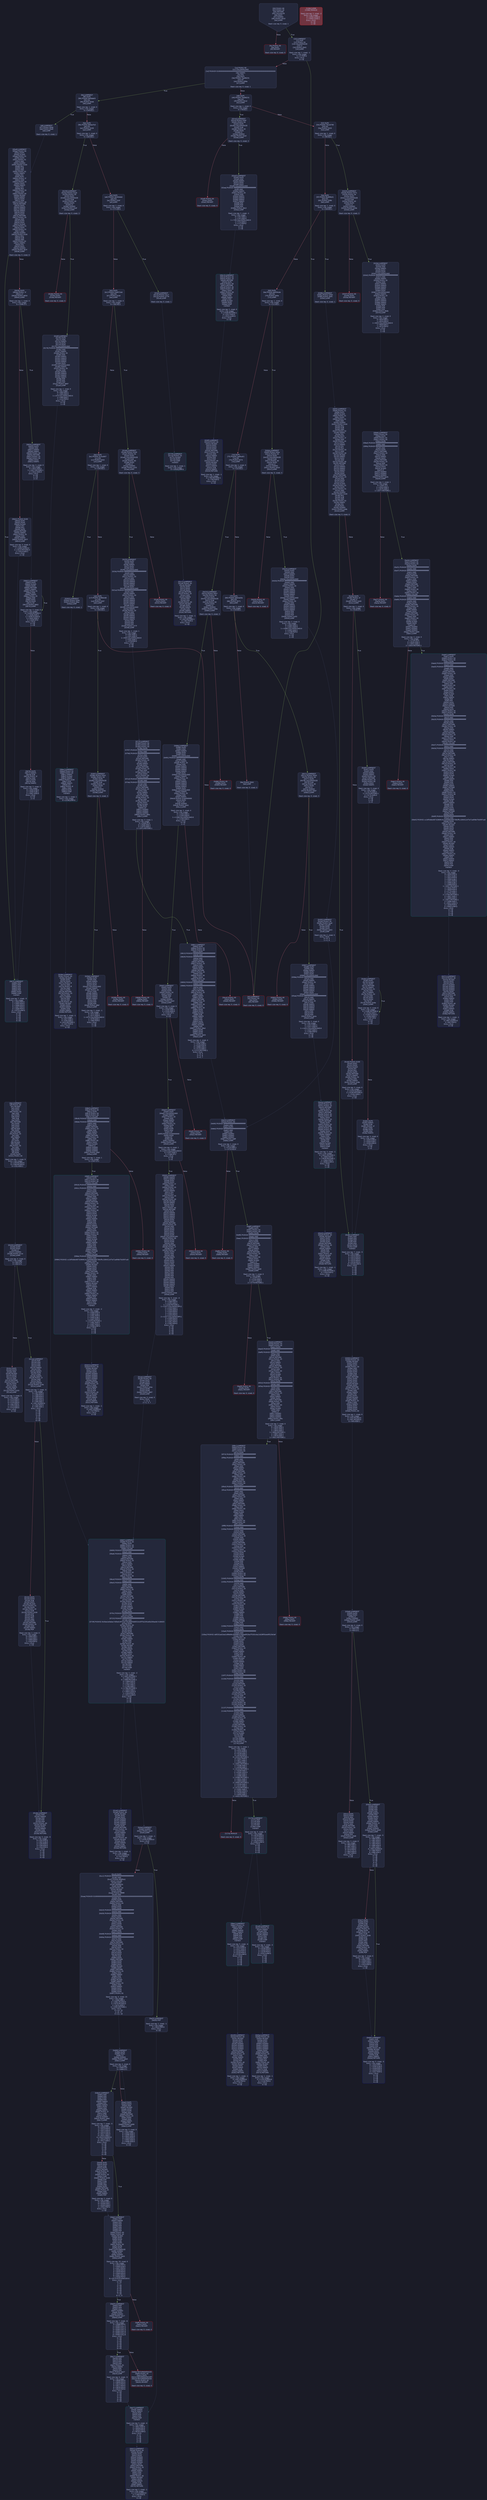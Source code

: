 digraph G {
    node [shape=box, style="filled, rounded", color="#565f89", fontcolor="#c0caf5", fontname="Helvetica", fillcolor="#24283b"];
    edge [color="#414868", fontcolor="#c0caf5", fontname="Helvetica"];
    bgcolor="#1a1b26";
    0 [ label = "[00] PUSH1 80
[02] PUSH1 40
[04] MSTORE
[05] CALLVALUE
[06] DUP1
[07] ISZERO
[08] PUSH2 0010
[0b] JUMPI

Stack size req: 0, sizeΔ: 1
" shape = invhouse]
    1 [ label = "[0c] PUSH1 00
[0e] DUP1
[0f] REVERT

Stack size req: 0, sizeΔ: 0
" color = "red"]
    2 [ label = "[10] JUMPDEST
[11] POP
[12] PUSH1 04
[14] CALLDATASIZE
[15] LT
[16] PUSH2 00d1
[19] JUMPI

Stack size req: 1, sizeΔ: -1
Entry->Op usage:
	0->17:POP:0
Entry->Exit:
	0->😵
"]
    3 [ label = "[1a] PUSH1 00
[1c] CALLDATALOAD
[1d] PUSH29 0100000000000000000000000000000000000000000000000000000000
[3b] SWAP1
[3c] DIV
[3d] DUP1
[3e] PUSH4 70a08231
[43] GT
[44] PUSH2 008e
[47] JUMPI

Stack size req: 0, sizeΔ: 1
"]
    4 [ label = "[48] DUP1
[49] PUSH4 70a08231
[4e] EQ
[4f] PUSH2 02cd
[52] JUMPI

Stack size req: 1, sizeΔ: 0
Entry->Op usage:
	0->78:EQ:1
"]
    5 [ label = "[53] DUP1
[54] PUSH4 79cc6790
[59] EQ
[5a] PUSH2 0325
[5d] JUMPI

Stack size req: 1, sizeΔ: 0
Entry->Op usage:
	0->89:EQ:1
"]
    6 [ label = "[5e] DUP1
[5f] PUSH4 95d89b41
[64] EQ
[65] PUSH2 038b
[68] JUMPI

Stack size req: 1, sizeΔ: 0
Entry->Op usage:
	0->100:EQ:1
"]
    7 [ label = "[69] DUP1
[6a] PUSH4 a9059cbb
[6f] EQ
[70] PUSH2 040e
[73] JUMPI

Stack size req: 1, sizeΔ: 0
Entry->Op usage:
	0->111:EQ:1
"]
    8 [ label = "[74] DUP1
[75] PUSH4 cae9ca51
[7a] EQ
[7b] PUSH2 0474
[7e] JUMPI

Stack size req: 1, sizeΔ: 0
Entry->Op usage:
	0->122:EQ:1
"]
    9 [ label = "[7f] DUP1
[80] PUSH4 dd62ed3e
[85] EQ
[86] PUSH2 0571
[89] JUMPI

Stack size req: 1, sizeΔ: 0
Entry->Op usage:
	0->133:EQ:1
"]
    10 [ label = "[8a] PUSH2 00d1
[8d] JUMP

Stack size req: 0, sizeΔ: 0
"]
    11 [ label = "[8e] JUMPDEST
[8f] DUP1
[90] PUSH4 06fdde03
[95] EQ
[96] PUSH2 00d6
[99] JUMPI

Stack size req: 1, sizeΔ: 0
Entry->Op usage:
	0->149:EQ:1
"]
    12 [ label = "[9a] DUP1
[9b] PUSH4 095ea7b3
[a0] EQ
[a1] PUSH2 0159
[a4] JUMPI

Stack size req: 1, sizeΔ: 0
Entry->Op usage:
	0->160:EQ:1
"]
    13 [ label = "[a5] DUP1
[a6] PUSH4 18160ddd
[ab] EQ
[ac] PUSH2 01bf
[af] JUMPI

Stack size req: 1, sizeΔ: 0
Entry->Op usage:
	0->171:EQ:1
"]
    14 [ label = "[b0] DUP1
[b1] PUSH4 23b872dd
[b6] EQ
[b7] PUSH2 01dd
[ba] JUMPI

Stack size req: 1, sizeΔ: 0
Entry->Op usage:
	0->182:EQ:1
"]
    15 [ label = "[bb] DUP1
[bc] PUSH4 313ce567
[c1] EQ
[c2] PUSH2 0263
[c5] JUMPI

Stack size req: 1, sizeΔ: 0
Entry->Op usage:
	0->193:EQ:1
"]
    16 [ label = "[c6] DUP1
[c7] PUSH4 42966c68
[cc] EQ
[cd] PUSH2 0287
[d0] JUMPI

Stack size req: 1, sizeΔ: 0
Entry->Op usage:
	0->204:EQ:1
"]
    17 [ label = "[d1] JUMPDEST
[d2] PUSH1 00
[d4] DUP1
[d5] REVERT

Stack size req: 0, sizeΔ: 0
" color = "red"]
    18 [ label = "[d6] JUMPDEST
[d7] PUSH2 00de
[da] PUSH2 05e9
[dd] JUMP

Stack size req: 0, sizeΔ: 1
"]
    19 [ label = "[de] JUMPDEST
[df] PUSH1 40
[e1] MLOAD
[e2] DUP1
[e3] DUP1
[e4] PUSH1 20
[e6] ADD
[e7] DUP3
[e8] DUP2
[e9] SUB
[ea] DUP3
[eb] MSTORE
[ec] DUP4
[ed] DUP2
[ee] DUP2
[ef] MLOAD
[f0] DUP2
[f1] MSTORE
[f2] PUSH1 20
[f4] ADD
[f5] SWAP2
[f6] POP
[f7] DUP1
[f8] MLOAD
[f9] SWAP1
[fa] PUSH1 20
[fc] ADD
[fd] SWAP1
[fe] DUP1
[ff] DUP4
[0100] DUP4
[0101] PUSH1 00

Stack size req: 1, sizeΔ: 9
Entry->Op usage:
	0->239:MLOAD:0
	0->248:MLOAD:0
	0->252:ADD:1
"]
    20 [ label = "[0103] JUMPDEST
[0104] DUP4
[0105] DUP2
[0106] LT
[0107] ISZERO
[0108] PUSH2 011e
[010b] JUMPI

Stack size req: 4, sizeΔ: 0
Entry->Op usage:
	0->262:LT:0
	3->262:LT:1
"]
    21 [ label = "[010c] DUP1
[010d] DUP3
[010e] ADD
[010f] MLOAD
[0110] DUP2
[0111] DUP5
[0112] ADD
[0113] MSTORE
[0114] PUSH1 20
[0116] DUP2
[0117] ADD
[0118] SWAP1
[0119] POP
[011a] PUSH2 0103
[011d] JUMP

Stack size req: 3, sizeΔ: 0
Entry->Op usage:
	0->270:ADD:1
	0->274:ADD:1
	0->279:ADD:0
	0->281:POP:0
	1->270:ADD:0
	2->274:ADD:0
Entry->Exit:
	0->😵
"]
    22 [ label = "[011e] JUMPDEST
[011f] POP
[0120] POP
[0121] POP
[0122] POP
[0123] SWAP1
[0124] POP
[0125] SWAP1
[0126] DUP2
[0127] ADD
[0128] SWAP1
[0129] PUSH1 1f
[012b] AND
[012c] DUP1
[012d] ISZERO
[012e] PUSH2 014b
[0131] JUMPI

Stack size req: 7, sizeΔ: -5
Entry->Op usage:
	0->287:POP:0
	1->288:POP:0
	2->289:POP:0
	3->290:POP:0
	4->295:ADD:0
	4->299:AND:1
	4->301:ISZERO:0
	5->292:POP:0
	6->295:ADD:1
Entry->Exit:
	0->😵
	1->😵
	2->😵
	3->😵
	4->0
	5->😵
	6->😵
"]
    23 [ label = "[0132] DUP1
[0133] DUP3
[0134] SUB
[0135] DUP1
[0136] MLOAD
[0137] PUSH1 01
[0139] DUP4
[013a] PUSH1 20
[013c] SUB
[013d] PUSH2 0100
[0140] EXP
[0141] SUB
[0142] NOT
[0143] AND
[0144] DUP2
[0145] MSTORE
[0146] PUSH1 20
[0148] ADD
[0149] SWAP2
[014a] POP

Stack size req: 2, sizeΔ: 0
Entry->Op usage:
	0->308:SUB:1
	0->316:SUB:1
	1->308:SUB:0
	1->330:POP:0
Entry->Exit:
	1->😵
"]
    24 [ label = "[014b] JUMPDEST
[014c] POP
[014d] SWAP3
[014e] POP
[014f] POP
[0150] POP
[0151] PUSH1 40
[0153] MLOAD
[0154] DUP1
[0155] SWAP2
[0156] SUB
[0157] SWAP1
[0158] RETURN

Stack size req: 5, sizeΔ: -5
Entry->Op usage:
	0->332:POP:0
	1->342:SUB:0
	2->335:POP:0
	3->336:POP:0
	4->334:POP:0
Entry->Exit:
	0->😵
	1->😵
	2->😵
	3->😵
	4->😵
" color = "darkblue"]
    25 [ label = "[0159] JUMPDEST
[015a] PUSH2 01a5
[015d] PUSH1 04
[015f] DUP1
[0160] CALLDATASIZE
[0161] SUB
[0162] PUSH1 40
[0164] DUP2
[0165] LT
[0166] ISZERO
[0167] PUSH2 016f
[016a] JUMPI

Stack size req: 0, sizeΔ: 3
"]
    26 [ label = "[016b] PUSH1 00
[016d] DUP1
[016e] REVERT

Stack size req: 0, sizeΔ: 0
" color = "red"]
    27 [ label = "[016f] JUMPDEST
[0170] DUP2
[0171] ADD
[0172] SWAP1
[0173] DUP1
[0174] DUP1
[0175] CALLDATALOAD
[0176] PUSH20 ffffffffffffffffffffffffffffffffffffffff
[018b] AND
[018c] SWAP1
[018d] PUSH1 20
[018f] ADD
[0190] SWAP1
[0191] SWAP3
[0192] SWAP2
[0193] SWAP1
[0194] DUP1
[0195] CALLDATALOAD
[0196] SWAP1
[0197] PUSH1 20
[0199] ADD
[019a] SWAP1
[019b] SWAP3
[019c] SWAP2
[019d] SWAP1
[019e] POP
[019f] POP
[01a0] POP
[01a1] PUSH2 0687
[01a4] JUMP

Stack size req: 2, sizeΔ: 0
Entry->Op usage:
	0->369:ADD:1
	1->369:ADD:0
	1->373:CALLDATALOAD:0
	1->399:ADD:1
	1->415:POP:0
Entry->Exit:
	0->😵
	1->😵
"]
    28 [ label = "[01a5] JUMPDEST
[01a6] PUSH1 40
[01a8] MLOAD
[01a9] DUP1
[01aa] DUP3
[01ab] ISZERO
[01ac] ISZERO
[01ad] ISZERO
[01ae] ISZERO
[01af] DUP2
[01b0] MSTORE
[01b1] PUSH1 20
[01b3] ADD
[01b4] SWAP2
[01b5] POP
[01b6] POP
[01b7] PUSH1 40
[01b9] MLOAD
[01ba] DUP1
[01bb] SWAP2
[01bc] SUB
[01bd] SWAP1
[01be] RETURN

Stack size req: 1, sizeΔ: -1
Entry->Op usage:
	0->427:ISZERO:0
	0->437:POP:0
Entry->Exit:
	0->😵
" color = "darkblue"]
    29 [ label = "[01bf] JUMPDEST
[01c0] PUSH2 01c7
[01c3] PUSH2 0779
[01c6] JUMP

Stack size req: 0, sizeΔ: 1
"]
    30 [ label = "[01c7] JUMPDEST
[01c8] PUSH1 40
[01ca] MLOAD
[01cb] DUP1
[01cc] DUP3
[01cd] DUP2
[01ce] MSTORE
[01cf] PUSH1 20
[01d1] ADD
[01d2] SWAP2
[01d3] POP
[01d4] POP
[01d5] PUSH1 40
[01d7] MLOAD
[01d8] DUP1
[01d9] SWAP2
[01da] SUB
[01db] SWAP1
[01dc] RETURN

Stack size req: 1, sizeΔ: -1
Entry->Op usage:
	0->462:MSTORE:1
	0->467:POP:0
Entry->Exit:
	0->😵
" color = "darkblue"]
    31 [ label = "[01dd] JUMPDEST
[01de] PUSH2 0249
[01e1] PUSH1 04
[01e3] DUP1
[01e4] CALLDATASIZE
[01e5] SUB
[01e6] PUSH1 60
[01e8] DUP2
[01e9] LT
[01ea] ISZERO
[01eb] PUSH2 01f3
[01ee] JUMPI

Stack size req: 0, sizeΔ: 3
"]
    32 [ label = "[01ef] PUSH1 00
[01f1] DUP1
[01f2] REVERT

Stack size req: 0, sizeΔ: 0
" color = "red"]
    33 [ label = "[01f3] JUMPDEST
[01f4] DUP2
[01f5] ADD
[01f6] SWAP1
[01f7] DUP1
[01f8] DUP1
[01f9] CALLDATALOAD
[01fa] PUSH20 ffffffffffffffffffffffffffffffffffffffff
[020f] AND
[0210] SWAP1
[0211] PUSH1 20
[0213] ADD
[0214] SWAP1
[0215] SWAP3
[0216] SWAP2
[0217] SWAP1
[0218] DUP1
[0219] CALLDATALOAD
[021a] PUSH20 ffffffffffffffffffffffffffffffffffffffff
[022f] AND
[0230] SWAP1
[0231] PUSH1 20
[0233] ADD
[0234] SWAP1
[0235] SWAP3
[0236] SWAP2
[0237] SWAP1
[0238] DUP1
[0239] CALLDATALOAD
[023a] SWAP1
[023b] PUSH1 20
[023d] ADD
[023e] SWAP1
[023f] SWAP3
[0240] SWAP2
[0241] SWAP1
[0242] POP
[0243] POP
[0244] POP
[0245] PUSH2 077f
[0248] JUMP

Stack size req: 2, sizeΔ: 1
Entry->Op usage:
	0->501:ADD:1
	1->501:ADD:0
	1->505:CALLDATALOAD:0
	1->531:ADD:1
	1->579:POP:0
Entry->Exit:
	0->😵
	1->😵
"]
    34 [ label = "[0249] JUMPDEST
[024a] PUSH1 40
[024c] MLOAD
[024d] DUP1
[024e] DUP3
[024f] ISZERO
[0250] ISZERO
[0251] ISZERO
[0252] ISZERO
[0253] DUP2
[0254] MSTORE
[0255] PUSH1 20
[0257] ADD
[0258] SWAP2
[0259] POP
[025a] POP
[025b] PUSH1 40
[025d] MLOAD
[025e] DUP1
[025f] SWAP2
[0260] SUB
[0261] SWAP1
[0262] RETURN

Stack size req: 1, sizeΔ: -1
Entry->Op usage:
	0->591:ISZERO:0
	0->601:POP:0
Entry->Exit:
	0->😵
" color = "darkblue"]
    35 [ label = "[0263] JUMPDEST
[0264] PUSH2 026b
[0267] PUSH2 08ac
[026a] JUMP

Stack size req: 0, sizeΔ: 1
"]
    36 [ label = "[026b] JUMPDEST
[026c] PUSH1 40
[026e] MLOAD
[026f] DUP1
[0270] DUP3
[0271] PUSH1 ff
[0273] AND
[0274] PUSH1 ff
[0276] AND
[0277] DUP2
[0278] MSTORE
[0279] PUSH1 20
[027b] ADD
[027c] SWAP2
[027d] POP
[027e] POP
[027f] PUSH1 40
[0281] MLOAD
[0282] DUP1
[0283] SWAP2
[0284] SUB
[0285] SWAP1
[0286] RETURN

Stack size req: 1, sizeΔ: -1
Entry->Op usage:
	0->627:AND:1
	0->630:AND:1
	0->632:MSTORE:1
	0->637:POP:0
Entry->Exit:
	0->😵
" color = "darkblue"]
    37 [ label = "[0287] JUMPDEST
[0288] PUSH2 02b3
[028b] PUSH1 04
[028d] DUP1
[028e] CALLDATASIZE
[028f] SUB
[0290] PUSH1 20
[0292] DUP2
[0293] LT
[0294] ISZERO
[0295] PUSH2 029d
[0298] JUMPI

Stack size req: 0, sizeΔ: 3
"]
    38 [ label = "[0299] PUSH1 00
[029b] DUP1
[029c] REVERT

Stack size req: 0, sizeΔ: 0
" color = "red"]
    39 [ label = "[029d] JUMPDEST
[029e] DUP2
[029f] ADD
[02a0] SWAP1
[02a1] DUP1
[02a2] DUP1
[02a3] CALLDATALOAD
[02a4] SWAP1
[02a5] PUSH1 20
[02a7] ADD
[02a8] SWAP1
[02a9] SWAP3
[02aa] SWAP2
[02ab] SWAP1
[02ac] POP
[02ad] POP
[02ae] POP
[02af] PUSH2 08bf
[02b2] JUMP

Stack size req: 2, sizeΔ: -1
Entry->Op usage:
	0->671:ADD:1
	1->671:ADD:0
	1->675:CALLDATALOAD:0
	1->679:ADD:1
	1->685:POP:0
Entry->Exit:
	0->😵
	1->😵
"]
    40 [ label = "[02b3] JUMPDEST
[02b4] PUSH1 40
[02b6] MLOAD
[02b7] DUP1
[02b8] DUP3
[02b9] ISZERO
[02ba] ISZERO
[02bb] ISZERO
[02bc] ISZERO
[02bd] DUP2
[02be] MSTORE
[02bf] PUSH1 20
[02c1] ADD
[02c2] SWAP2
[02c3] POP
[02c4] POP
[02c5] PUSH1 40
[02c7] MLOAD
[02c8] DUP1
[02c9] SWAP2
[02ca] SUB
[02cb] SWAP1
[02cc] RETURN

Stack size req: 1, sizeΔ: -1
Entry->Op usage:
	0->697:ISZERO:0
	0->707:POP:0
Entry->Exit:
	0->😵
" color = "darkblue"]
    41 [ label = "[02cd] JUMPDEST
[02ce] PUSH2 030f
[02d1] PUSH1 04
[02d3] DUP1
[02d4] CALLDATASIZE
[02d5] SUB
[02d6] PUSH1 20
[02d8] DUP2
[02d9] LT
[02da] ISZERO
[02db] PUSH2 02e3
[02de] JUMPI

Stack size req: 0, sizeΔ: 3
"]
    42 [ label = "[02df] PUSH1 00
[02e1] DUP1
[02e2] REVERT

Stack size req: 0, sizeΔ: 0
" color = "red"]
    43 [ label = "[02e3] JUMPDEST
[02e4] DUP2
[02e5] ADD
[02e6] SWAP1
[02e7] DUP1
[02e8] DUP1
[02e9] CALLDATALOAD
[02ea] PUSH20 ffffffffffffffffffffffffffffffffffffffff
[02ff] AND
[0300] SWAP1
[0301] PUSH1 20
[0303] ADD
[0304] SWAP1
[0305] SWAP3
[0306] SWAP2
[0307] SWAP1
[0308] POP
[0309] POP
[030a] POP
[030b] PUSH2 09c3
[030e] JUMP

Stack size req: 2, sizeΔ: -1
Entry->Op usage:
	0->741:ADD:1
	1->741:ADD:0
	1->745:CALLDATALOAD:0
	1->771:ADD:1
	1->777:POP:0
Entry->Exit:
	0->😵
	1->😵
"]
    44 [ label = "[030f] JUMPDEST
[0310] PUSH1 40
[0312] MLOAD
[0313] DUP1
[0314] DUP3
[0315] DUP2
[0316] MSTORE
[0317] PUSH1 20
[0319] ADD
[031a] SWAP2
[031b] POP
[031c] POP
[031d] PUSH1 40
[031f] MLOAD
[0320] DUP1
[0321] SWAP2
[0322] SUB
[0323] SWAP1
[0324] RETURN

Stack size req: 1, sizeΔ: -1
Entry->Op usage:
	0->790:MSTORE:1
	0->795:POP:0
Entry->Exit:
	0->😵
" color = "darkblue"]
    45 [ label = "[0325] JUMPDEST
[0326] PUSH2 0371
[0329] PUSH1 04
[032b] DUP1
[032c] CALLDATASIZE
[032d] SUB
[032e] PUSH1 40
[0330] DUP2
[0331] LT
[0332] ISZERO
[0333] PUSH2 033b
[0336] JUMPI

Stack size req: 0, sizeΔ: 3
"]
    46 [ label = "[0337] PUSH1 00
[0339] DUP1
[033a] REVERT

Stack size req: 0, sizeΔ: 0
" color = "red"]
    47 [ label = "[033b] JUMPDEST
[033c] DUP2
[033d] ADD
[033e] SWAP1
[033f] DUP1
[0340] DUP1
[0341] CALLDATALOAD
[0342] PUSH20 ffffffffffffffffffffffffffffffffffffffff
[0357] AND
[0358] SWAP1
[0359] PUSH1 20
[035b] ADD
[035c] SWAP1
[035d] SWAP3
[035e] SWAP2
[035f] SWAP1
[0360] DUP1
[0361] CALLDATALOAD
[0362] SWAP1
[0363] PUSH1 20
[0365] ADD
[0366] SWAP1
[0367] SWAP3
[0368] SWAP2
[0369] SWAP1
[036a] POP
[036b] POP
[036c] POP
[036d] PUSH2 09db
[0370] JUMP

Stack size req: 2, sizeΔ: 0
Entry->Op usage:
	0->829:ADD:1
	1->829:ADD:0
	1->833:CALLDATALOAD:0
	1->859:ADD:1
	1->875:POP:0
Entry->Exit:
	0->😵
	1->😵
"]
    48 [ label = "[0371] JUMPDEST
[0372] PUSH1 40
[0374] MLOAD
[0375] DUP1
[0376] DUP3
[0377] ISZERO
[0378] ISZERO
[0379] ISZERO
[037a] ISZERO
[037b] DUP2
[037c] MSTORE
[037d] PUSH1 20
[037f] ADD
[0380] SWAP2
[0381] POP
[0382] POP
[0383] PUSH1 40
[0385] MLOAD
[0386] DUP1
[0387] SWAP2
[0388] SUB
[0389] SWAP1
[038a] RETURN

Stack size req: 1, sizeΔ: -1
Entry->Op usage:
	0->887:ISZERO:0
	0->897:POP:0
Entry->Exit:
	0->😵
" color = "darkblue"]
    49 [ label = "[038b] JUMPDEST
[038c] PUSH2 0393
[038f] PUSH2 0bf5
[0392] JUMP

Stack size req: 0, sizeΔ: 1
"]
    50 [ label = "[0393] JUMPDEST
[0394] PUSH1 40
[0396] MLOAD
[0397] DUP1
[0398] DUP1
[0399] PUSH1 20
[039b] ADD
[039c] DUP3
[039d] DUP2
[039e] SUB
[039f] DUP3
[03a0] MSTORE
[03a1] DUP4
[03a2] DUP2
[03a3] DUP2
[03a4] MLOAD
[03a5] DUP2
[03a6] MSTORE
[03a7] PUSH1 20
[03a9] ADD
[03aa] SWAP2
[03ab] POP
[03ac] DUP1
[03ad] MLOAD
[03ae] SWAP1
[03af] PUSH1 20
[03b1] ADD
[03b2] SWAP1
[03b3] DUP1
[03b4] DUP4
[03b5] DUP4
[03b6] PUSH1 00

Stack size req: 1, sizeΔ: 9
Entry->Op usage:
	0->932:MLOAD:0
	0->941:MLOAD:0
	0->945:ADD:1
"]
    51 [ label = "[03b8] JUMPDEST
[03b9] DUP4
[03ba] DUP2
[03bb] LT
[03bc] ISZERO
[03bd] PUSH2 03d3
[03c0] JUMPI

Stack size req: 4, sizeΔ: 0
Entry->Op usage:
	0->955:LT:0
	3->955:LT:1
"]
    52 [ label = "[03c1] DUP1
[03c2] DUP3
[03c3] ADD
[03c4] MLOAD
[03c5] DUP2
[03c6] DUP5
[03c7] ADD
[03c8] MSTORE
[03c9] PUSH1 20
[03cb] DUP2
[03cc] ADD
[03cd] SWAP1
[03ce] POP
[03cf] PUSH2 03b8
[03d2] JUMP

Stack size req: 3, sizeΔ: 0
Entry->Op usage:
	0->963:ADD:1
	0->967:ADD:1
	0->972:ADD:0
	0->974:POP:0
	1->963:ADD:0
	2->967:ADD:0
Entry->Exit:
	0->😵
"]
    53 [ label = "[03d3] JUMPDEST
[03d4] POP
[03d5] POP
[03d6] POP
[03d7] POP
[03d8] SWAP1
[03d9] POP
[03da] SWAP1
[03db] DUP2
[03dc] ADD
[03dd] SWAP1
[03de] PUSH1 1f
[03e0] AND
[03e1] DUP1
[03e2] ISZERO
[03e3] PUSH2 0400
[03e6] JUMPI

Stack size req: 7, sizeΔ: -5
Entry->Op usage:
	0->980:POP:0
	1->981:POP:0
	2->982:POP:0
	3->983:POP:0
	4->988:ADD:0
	4->992:AND:1
	4->994:ISZERO:0
	5->985:POP:0
	6->988:ADD:1
Entry->Exit:
	0->😵
	1->😵
	2->😵
	3->😵
	4->0
	5->😵
	6->😵
"]
    54 [ label = "[03e7] DUP1
[03e8] DUP3
[03e9] SUB
[03ea] DUP1
[03eb] MLOAD
[03ec] PUSH1 01
[03ee] DUP4
[03ef] PUSH1 20
[03f1] SUB
[03f2] PUSH2 0100
[03f5] EXP
[03f6] SUB
[03f7] NOT
[03f8] AND
[03f9] DUP2
[03fa] MSTORE
[03fb] PUSH1 20
[03fd] ADD
[03fe] SWAP2
[03ff] POP

Stack size req: 2, sizeΔ: 0
Entry->Op usage:
	0->1001:SUB:1
	0->1009:SUB:1
	1->1001:SUB:0
	1->1023:POP:0
Entry->Exit:
	1->😵
"]
    55 [ label = "[0400] JUMPDEST
[0401] POP
[0402] SWAP3
[0403] POP
[0404] POP
[0405] POP
[0406] PUSH1 40
[0408] MLOAD
[0409] DUP1
[040a] SWAP2
[040b] SUB
[040c] SWAP1
[040d] RETURN

Stack size req: 5, sizeΔ: -5
Entry->Op usage:
	0->1025:POP:0
	1->1035:SUB:0
	2->1028:POP:0
	3->1029:POP:0
	4->1027:POP:0
Entry->Exit:
	0->😵
	1->😵
	2->😵
	3->😵
	4->😵
" color = "darkblue"]
    56 [ label = "[040e] JUMPDEST
[040f] PUSH2 045a
[0412] PUSH1 04
[0414] DUP1
[0415] CALLDATASIZE
[0416] SUB
[0417] PUSH1 40
[0419] DUP2
[041a] LT
[041b] ISZERO
[041c] PUSH2 0424
[041f] JUMPI

Stack size req: 0, sizeΔ: 3
"]
    57 [ label = "[0420] PUSH1 00
[0422] DUP1
[0423] REVERT

Stack size req: 0, sizeΔ: 0
" color = "red"]
    58 [ label = "[0424] JUMPDEST
[0425] DUP2
[0426] ADD
[0427] SWAP1
[0428] DUP1
[0429] DUP1
[042a] CALLDATALOAD
[042b] PUSH20 ffffffffffffffffffffffffffffffffffffffff
[0440] AND
[0441] SWAP1
[0442] PUSH1 20
[0444] ADD
[0445] SWAP1
[0446] SWAP3
[0447] SWAP2
[0448] SWAP1
[0449] DUP1
[044a] CALLDATALOAD
[044b] SWAP1
[044c] PUSH1 20
[044e] ADD
[044f] SWAP1
[0450] SWAP3
[0451] SWAP2
[0452] SWAP1
[0453] POP
[0454] POP
[0455] POP
[0456] PUSH2 0c93
[0459] JUMP

Stack size req: 2, sizeΔ: 0
Entry->Op usage:
	0->1062:ADD:1
	1->1062:ADD:0
	1->1066:CALLDATALOAD:0
	1->1092:ADD:1
	1->1108:POP:0
Entry->Exit:
	0->😵
	1->😵
"]
    59 [ label = "[045a] JUMPDEST
[045b] PUSH1 40
[045d] MLOAD
[045e] DUP1
[045f] DUP3
[0460] ISZERO
[0461] ISZERO
[0462] ISZERO
[0463] ISZERO
[0464] DUP2
[0465] MSTORE
[0466] PUSH1 20
[0468] ADD
[0469] SWAP2
[046a] POP
[046b] POP
[046c] PUSH1 40
[046e] MLOAD
[046f] DUP1
[0470] SWAP2
[0471] SUB
[0472] SWAP1
[0473] RETURN

Stack size req: 1, sizeΔ: -1
Entry->Op usage:
	0->1120:ISZERO:0
	0->1130:POP:0
Entry->Exit:
	0->😵
" color = "darkblue"]
    60 [ label = "[0474] JUMPDEST
[0475] PUSH2 0557
[0478] PUSH1 04
[047a] DUP1
[047b] CALLDATASIZE
[047c] SUB
[047d] PUSH1 60
[047f] DUP2
[0480] LT
[0481] ISZERO
[0482] PUSH2 048a
[0485] JUMPI

Stack size req: 0, sizeΔ: 3
"]
    61 [ label = "[0486] PUSH1 00
[0488] DUP1
[0489] REVERT

Stack size req: 0, sizeΔ: 0
" color = "red"]
    62 [ label = "[048a] JUMPDEST
[048b] DUP2
[048c] ADD
[048d] SWAP1
[048e] DUP1
[048f] DUP1
[0490] CALLDATALOAD
[0491] PUSH20 ffffffffffffffffffffffffffffffffffffffff
[04a6] AND
[04a7] SWAP1
[04a8] PUSH1 20
[04aa] ADD
[04ab] SWAP1
[04ac] SWAP3
[04ad] SWAP2
[04ae] SWAP1
[04af] DUP1
[04b0] CALLDATALOAD
[04b1] SWAP1
[04b2] PUSH1 20
[04b4] ADD
[04b5] SWAP1
[04b6] SWAP3
[04b7] SWAP2
[04b8] SWAP1
[04b9] DUP1
[04ba] CALLDATALOAD
[04bb] SWAP1
[04bc] PUSH1 20
[04be] ADD
[04bf] SWAP1
[04c0] PUSH5 0100000000
[04c6] DUP2
[04c7] GT
[04c8] ISZERO
[04c9] PUSH2 04d1
[04cc] JUMPI

Stack size req: 2, sizeΔ: 4
Entry->Op usage:
	0->1164:ADD:1
	1->1164:ADD:0
	1->1168:CALLDATALOAD:0
	1->1194:ADD:1
Entry->Exit:
	0->😵
	1->2
"]
    63 [ label = "[04cd] PUSH1 00
[04cf] DUP1
[04d0] REVERT

Stack size req: 0, sizeΔ: 0
" color = "red"]
    64 [ label = "[04d1] JUMPDEST
[04d2] DUP3
[04d3] ADD
[04d4] DUP4
[04d5] PUSH1 20
[04d7] DUP3
[04d8] ADD
[04d9] GT
[04da] ISZERO
[04db] PUSH2 04e3
[04de] JUMPI

Stack size req: 4, sizeΔ: 0
Entry->Op usage:
	0->1235:ADD:1
	2->1235:ADD:0
	3->1241:GT:1
Entry->Exit:
	0->😵
"]
    65 [ label = "[04df] PUSH1 00
[04e1] DUP1
[04e2] REVERT

Stack size req: 0, sizeΔ: 0
" color = "red"]
    66 [ label = "[04e3] JUMPDEST
[04e4] DUP1
[04e5] CALLDATALOAD
[04e6] SWAP1
[04e7] PUSH1 20
[04e9] ADD
[04ea] SWAP2
[04eb] DUP5
[04ec] PUSH1 01
[04ee] DUP4
[04ef] MUL
[04f0] DUP5
[04f1] ADD
[04f2] GT
[04f3] PUSH5 0100000000
[04f9] DUP4
[04fa] GT
[04fb] OR
[04fc] ISZERO
[04fd] PUSH2 0505
[0500] JUMPI

Stack size req: 4, sizeΔ: 1
Entry->Op usage:
	0->1253:CALLDATALOAD:0
	0->1257:ADD:1
	3->1266:GT:1
Entry->Exit:
	0->😵
	1->0
"]
    67 [ label = "[0501] PUSH1 00
[0503] DUP1
[0504] REVERT

Stack size req: 0, sizeΔ: 0
" color = "red"]
    68 [ label = "[0505] JUMPDEST
[0506] SWAP2
[0507] SWAP1
[0508] DUP1
[0509] DUP1
[050a] PUSH1 1f
[050c] ADD
[050d] PUSH1 20
[050f] DUP1
[0510] SWAP2
[0511] DIV
[0512] MUL
[0513] PUSH1 20
[0515] ADD
[0516] PUSH1 40
[0518] MLOAD
[0519] SWAP1
[051a] DUP2
[051b] ADD
[051c] PUSH1 40
[051e] MSTORE
[051f] DUP1
[0520] SWAP4
[0521] SWAP3
[0522] SWAP2
[0523] SWAP1
[0524] DUP2
[0525] DUP2
[0526] MSTORE
[0527] PUSH1 20
[0529] ADD
[052a] DUP4
[052b] DUP4
[052c] DUP1
[052d] DUP3
[052e] DUP5
[052f] CALLDATACOPY
[0530] PUSH1 00
[0532] DUP2
[0533] DUP5
[0534] ADD
[0535] MSTORE
[0536] PUSH1 1f
[0538] NOT
[0539] PUSH1 1f
[053b] DUP3
[053c] ADD
[053d] AND
[053e] SWAP1
[053f] POP
[0540] DUP1
[0541] DUP4
[0542] ADD
[0543] SWAP3
[0544] POP
[0545] POP
[0546] POP
[0547] POP
[0548] POP
[0549] POP
[054a] POP
[054b] SWAP2
[054c] SWAP3
[054d] SWAP2
[054e] SWAP3
[054f] SWAP1
[0550] POP
[0551] POP
[0552] POP
[0553] PUSH2 0caa
[0556] JUMP

Stack size req: 5, sizeΔ: -4
Entry->Op usage:
	0->1360:POP:0
	1->1292:ADD:1
	1->1318:MSTORE:1
	1->1327:CALLDATACOPY:2
	1->1332:ADD:1
	1->1340:ADD:0
	1->1343:POP:0
	1->1352:POP:0
	1->1353:POP:0
	2->1327:CALLDATACOPY:1
	2->1350:POP:0
	2->1354:POP:0
	3->1361:POP:0
	4->1362:POP:0
Entry->Exit:
	0->😵
	1->😵
	2->😵
	3->😵
	4->😵
"]
    69 [ label = "[0557] JUMPDEST
[0558] PUSH1 40
[055a] MLOAD
[055b] DUP1
[055c] DUP3
[055d] ISZERO
[055e] ISZERO
[055f] ISZERO
[0560] ISZERO
[0561] DUP2
[0562] MSTORE
[0563] PUSH1 20
[0565] ADD
[0566] SWAP2
[0567] POP
[0568] POP
[0569] PUSH1 40
[056b] MLOAD
[056c] DUP1
[056d] SWAP2
[056e] SUB
[056f] SWAP1
[0570] RETURN

Stack size req: 1, sizeΔ: -1
Entry->Op usage:
	0->1373:ISZERO:0
	0->1383:POP:0
Entry->Exit:
	0->😵
" color = "darkblue"]
    70 [ label = "[0571] JUMPDEST
[0572] PUSH2 05d3
[0575] PUSH1 04
[0577] DUP1
[0578] CALLDATASIZE
[0579] SUB
[057a] PUSH1 40
[057c] DUP2
[057d] LT
[057e] ISZERO
[057f] PUSH2 0587
[0582] JUMPI

Stack size req: 0, sizeΔ: 3
"]
    71 [ label = "[0583] PUSH1 00
[0585] DUP1
[0586] REVERT

Stack size req: 0, sizeΔ: 0
" color = "red"]
    72 [ label = "[0587] JUMPDEST
[0588] DUP2
[0589] ADD
[058a] SWAP1
[058b] DUP1
[058c] DUP1
[058d] CALLDATALOAD
[058e] PUSH20 ffffffffffffffffffffffffffffffffffffffff
[05a3] AND
[05a4] SWAP1
[05a5] PUSH1 20
[05a7] ADD
[05a8] SWAP1
[05a9] SWAP3
[05aa] SWAP2
[05ab] SWAP1
[05ac] DUP1
[05ad] CALLDATALOAD
[05ae] PUSH20 ffffffffffffffffffffffffffffffffffffffff
[05c3] AND
[05c4] SWAP1
[05c5] PUSH1 20
[05c7] ADD
[05c8] SWAP1
[05c9] SWAP3
[05ca] SWAP2
[05cb] SWAP1
[05cc] POP
[05cd] POP
[05ce] POP
[05cf] PUSH2 0e2e
[05d2] JUMP

Stack size req: 2, sizeΔ: 0
Entry->Op usage:
	0->1417:ADD:1
	1->1417:ADD:0
	1->1421:CALLDATALOAD:0
	1->1447:ADD:1
	1->1485:POP:0
Entry->Exit:
	0->😵
	1->😵
"]
    73 [ label = "[05d3] JUMPDEST
[05d4] PUSH1 40
[05d6] MLOAD
[05d7] DUP1
[05d8] DUP3
[05d9] DUP2
[05da] MSTORE
[05db] PUSH1 20
[05dd] ADD
[05de] SWAP2
[05df] POP
[05e0] POP
[05e1] PUSH1 40
[05e3] MLOAD
[05e4] DUP1
[05e5] SWAP2
[05e6] SUB
[05e7] SWAP1
[05e8] RETURN

Stack size req: 1, sizeΔ: -1
Entry->Op usage:
	0->1498:MSTORE:1
	0->1503:POP:0
Entry->Exit:
	0->😵
" color = "darkblue"]
    74 [ label = "[05e9] JUMPDEST
[05ea] PUSH1 00
[05ec] DUP1
[05ed] SLOAD
[05ee] PUSH1 01
[05f0] DUP2
[05f1] PUSH1 01
[05f3] AND
[05f4] ISZERO
[05f5] PUSH2 0100
[05f8] MUL
[05f9] SUB
[05fa] AND
[05fb] PUSH1 02
[05fd] SWAP1
[05fe] DIV
[05ff] DUP1
[0600] PUSH1 1f
[0602] ADD
[0603] PUSH1 20
[0605] DUP1
[0606] SWAP2
[0607] DIV
[0608] MUL
[0609] PUSH1 20
[060b] ADD
[060c] PUSH1 40
[060e] MLOAD
[060f] SWAP1
[0610] DUP2
[0611] ADD
[0612] PUSH1 40
[0614] MSTORE
[0615] DUP1
[0616] SWAP3
[0617] SWAP2
[0618] SWAP1
[0619] DUP2
[061a] DUP2
[061b] MSTORE
[061c] PUSH1 20
[061e] ADD
[061f] DUP3
[0620] DUP1
[0621] SLOAD
[0622] PUSH1 01
[0624] DUP2
[0625] PUSH1 01
[0627] AND
[0628] ISZERO
[0629] PUSH2 0100
[062c] MUL
[062d] SUB
[062e] AND
[062f] PUSH1 02
[0631] SWAP1
[0632] DIV
[0633] DUP1
[0634] ISZERO
[0635] PUSH2 067f
[0638] JUMPI

Stack size req: 0, sizeΔ: 6
"]
    75 [ label = "[0639] DUP1
[063a] PUSH1 1f
[063c] LT
[063d] PUSH2 0654
[0640] JUMPI

Stack size req: 1, sizeΔ: 0
Entry->Op usage:
	0->1596:LT:1
"]
    76 [ label = "[0641] PUSH2 0100
[0644] DUP1
[0645] DUP4
[0646] SLOAD
[0647] DIV
[0648] MUL
[0649] DUP4
[064a] MSTORE
[064b] SWAP2
[064c] PUSH1 20
[064e] ADD
[064f] SWAP2
[0650] PUSH2 067f
[0653] JUMP

Stack size req: 3, sizeΔ: 0
Entry->Op usage:
	1->1606:SLOAD:0
	2->1610:MSTORE:0
	2->1614:ADD:1
Entry->Exit:
	2->😵
"]
    77 [ label = "[0654] JUMPDEST
[0655] DUP3
[0656] ADD
[0657] SWAP2
[0658] SWAP1
[0659] PUSH1 00
[065b] MSTORE
[065c] PUSH1 20
[065e] PUSH1 00
[0660] SHA3
[0661] SWAP1

Stack size req: 3, sizeΔ: 0
Entry->Op usage:
	0->1622:ADD:1
	1->1627:MSTORE:1
	2->1622:ADD:0
Entry->Exit:
	0->😵
	1->😵
	2->0
"]
    78 [ label = "[0662] JUMPDEST
[0663] DUP2
[0664] SLOAD
[0665] DUP2
[0666] MSTORE
[0667] SWAP1
[0668] PUSH1 01
[066a] ADD
[066b] SWAP1
[066c] PUSH1 20
[066e] ADD
[066f] DUP1
[0670] DUP4
[0671] GT
[0672] PUSH2 0662
[0675] JUMPI

Stack size req: 3, sizeΔ: 0
Entry->Op usage:
	0->1638:MSTORE:0
	0->1646:ADD:1
	1->1636:SLOAD:0
	1->1642:ADD:1
	2->1649:GT:0
Entry->Exit:
	0->😵
	1->😵
"]
    79 [ label = "[0676] DUP3
[0677] SWAP1
[0678] SUB
[0679] PUSH1 1f
[067b] AND
[067c] DUP3
[067d] ADD
[067e] SWAP2

Stack size req: 3, sizeΔ: 0
Entry->Op usage:
	0->1656:SUB:0
	2->1656:SUB:1
	2->1661:ADD:0
Entry->Exit:
	0->😵
	2->0
"]
    80 [ label = "[067f] JUMPDEST
[0680] POP
[0681] POP
[0682] POP
[0683] POP
[0684] POP
[0685] DUP2
[0686] JUMP
Indirect!

Stack size req: 7, sizeΔ: -5
Entry->Op usage:
	0->1664:POP:0
	1->1665:POP:0
	2->1666:POP:0
	3->1667:POP:0
	4->1668:POP:0
	6->1670:JUMP:0
Entry->Exit:
	0->😵
	1->😵
	2->😵
	3->😵
	4->😵
" color = "teal"]
    81 [ label = "[0687] JUMPDEST
[0688] PUSH1 00
[068a] DUP2
[068b] PUSH1 05
[068d] PUSH1 00
[068f] CALLER
[0690] PUSH20 ffffffffffffffffffffffffffffffffffffffff
[06a5] AND
[06a6] PUSH20 ffffffffffffffffffffffffffffffffffffffff
[06bb] AND
[06bc] DUP2
[06bd] MSTORE
[06be] PUSH1 20
[06c0] ADD
[06c1] SWAP1
[06c2] DUP2
[06c3] MSTORE
[06c4] PUSH1 20
[06c6] ADD
[06c7] PUSH1 00
[06c9] SHA3
[06ca] PUSH1 00
[06cc] DUP6
[06cd] PUSH20 ffffffffffffffffffffffffffffffffffffffff
[06e2] AND
[06e3] PUSH20 ffffffffffffffffffffffffffffffffffffffff
[06f8] AND
[06f9] DUP2
[06fa] MSTORE
[06fb] PUSH1 20
[06fd] ADD
[06fe] SWAP1
[06ff] DUP2
[0700] MSTORE
[0701] PUSH1 20
[0703] ADD
[0704] PUSH1 00
[0706] SHA3
[0707] DUP2
[0708] SWAP1
[0709] SSTORE
[070a] POP
[070b] DUP3
[070c] PUSH20 ffffffffffffffffffffffffffffffffffffffff
[0721] AND
[0722] CALLER
[0723] PUSH20 ffffffffffffffffffffffffffffffffffffffff
[0738] AND
[0739] PUSH32 8c5be1e5ebec7d5bd14f71427d1e84f3dd0314c0f7b2291e5b200ac8c7c3b925
[075a] DUP5
[075b] PUSH1 40
[075d] MLOAD
[075e] DUP1
[075f] DUP3
[0760] DUP2
[0761] MSTORE
[0762] PUSH1 20
[0764] ADD
[0765] SWAP2
[0766] POP
[0767] POP
[0768] PUSH1 40
[076a] MLOAD
[076b] DUP1
[076c] SWAP2
[076d] SUB
[076e] SWAP1
[076f] LOG3
[0770] PUSH1 01
[0772] SWAP1
[0773] POP
[0774] SWAP3
[0775] SWAP2
[0776] POP
[0777] POP
[0778] JUMP
Indirect!

Stack size req: 3, sizeΔ: -2
Entry->Op usage:
	0->1801:SSTORE:1
	0->1802:POP:0
	0->1889:MSTORE:1
	0->1894:POP:0
	0->1911:POP:0
	1->1762:AND:1
	1->1784:AND:1
	1->1786:MSTORE:1
	1->1825:AND:1
	1->1903:LOG3:4
	1->1910:POP:0
	2->1912:JUMP:0
Entry->Exit:
	0->😵
	1->😵
	2->😵
" color = "teal"]
    82 [ label = "[0779] JUMPDEST
[077a] PUSH1 03
[077c] SLOAD
[077d] DUP2
[077e] JUMP
Indirect!

Stack size req: 1, sizeΔ: 1
Entry->Op usage:
	0->1918:JUMP:0
" color = "teal"]
    83 [ label = "[077f] JUMPDEST
[0780] PUSH1 00
[0782] PUSH1 05
[0784] PUSH1 00
[0786] DUP6
[0787] PUSH20 ffffffffffffffffffffffffffffffffffffffff
[079c] AND
[079d] PUSH20 ffffffffffffffffffffffffffffffffffffffff
[07b2] AND
[07b3] DUP2
[07b4] MSTORE
[07b5] PUSH1 20
[07b7] ADD
[07b8] SWAP1
[07b9] DUP2
[07ba] MSTORE
[07bb] PUSH1 20
[07bd] ADD
[07be] PUSH1 00
[07c0] SHA3
[07c1] PUSH1 00
[07c3] CALLER
[07c4] PUSH20 ffffffffffffffffffffffffffffffffffffffff
[07d9] AND
[07da] PUSH20 ffffffffffffffffffffffffffffffffffffffff
[07ef] AND
[07f0] DUP2
[07f1] MSTORE
[07f2] PUSH1 20
[07f4] ADD
[07f5] SWAP1
[07f6] DUP2
[07f7] MSTORE
[07f8] PUSH1 20
[07fa] ADD
[07fb] PUSH1 00
[07fd] SHA3
[07fe] SLOAD
[07ff] DUP3
[0800] GT
[0801] ISZERO
[0802] ISZERO
[0803] ISZERO
[0804] PUSH2 080c
[0807] JUMPI

Stack size req: 3, sizeΔ: 1
Entry->Op usage:
	0->2048:GT:0
	2->1948:AND:1
	2->1970:AND:1
	2->1972:MSTORE:1
"]
    84 [ label = "[0808] PUSH1 00
[080a] DUP1
[080b] REVERT

Stack size req: 0, sizeΔ: 0
" color = "red"]
    85 [ label = "[080c] JUMPDEST
[080d] DUP2
[080e] PUSH1 05
[0810] PUSH1 00
[0812] DUP7
[0813] PUSH20 ffffffffffffffffffffffffffffffffffffffff
[0828] AND
[0829] PUSH20 ffffffffffffffffffffffffffffffffffffffff
[083e] AND
[083f] DUP2
[0840] MSTORE
[0841] PUSH1 20
[0843] ADD
[0844] SWAP1
[0845] DUP2
[0846] MSTORE
[0847] PUSH1 20
[0849] ADD
[084a] PUSH1 00
[084c] SHA3
[084d] PUSH1 00
[084f] CALLER
[0850] PUSH20 ffffffffffffffffffffffffffffffffffffffff
[0865] AND
[0866] PUSH20 ffffffffffffffffffffffffffffffffffffffff
[087b] AND
[087c] DUP2
[087d] MSTORE
[087e] PUSH1 20
[0880] ADD
[0881] SWAP1
[0882] DUP2
[0883] MSTORE
[0884] PUSH1 20
[0886] ADD
[0887] PUSH1 00
[0889] SHA3
[088a] PUSH1 00
[088c] DUP3
[088d] DUP3
[088e] SLOAD
[088f] SUB
[0890] SWAP3
[0891] POP
[0892] POP
[0893] DUP2
[0894] SWAP1
[0895] SSTORE
[0896] POP
[0897] PUSH2 08a1
[089a] DUP5
[089b] DUP5
[089c] DUP5
[089d] PUSH2 0e53
[08a0] JUMP

Stack size req: 4, sizeΔ: 4
Entry->Op usage:
	1->2191:SUB:1
	1->2193:POP:0
	3->2088:AND:1
	3->2110:AND:1
	3->2112:MSTORE:1
Entry->Exit:
	1->0, 5
	2->1, 6
	3->2, 7
"]
    86 [ label = "[08a1] JUMPDEST
[08a2] PUSH1 01
[08a4] SWAP1
[08a5] POP
[08a6] SWAP4
[08a7] SWAP3
[08a8] POP
[08a9] POP
[08aa] POP
[08ab] JUMP
Indirect!

Stack size req: 5, sizeΔ: -4
Entry->Op usage:
	0->2213:POP:0
	1->2217:POP:0
	2->2218:POP:0
	3->2216:POP:0
	4->2219:JUMP:0
Entry->Exit:
	0->😵
	1->😵
	2->😵
	3->😵
	4->😵
" color = "teal"]
    87 [ label = "[08ac] JUMPDEST
[08ad] PUSH1 02
[08af] PUSH1 00
[08b1] SWAP1
[08b2] SLOAD
[08b3] SWAP1
[08b4] PUSH2 0100
[08b7] EXP
[08b8] SWAP1
[08b9] DIV
[08ba] PUSH1 ff
[08bc] AND
[08bd] DUP2
[08be] JUMP
Indirect!

Stack size req: 1, sizeΔ: 1
Entry->Op usage:
	0->2238:JUMP:0
" color = "teal"]
    88 [ label = "[08bf] JUMPDEST
[08c0] PUSH1 00
[08c2] DUP2
[08c3] PUSH1 04
[08c5] PUSH1 00
[08c7] CALLER
[08c8] PUSH20 ffffffffffffffffffffffffffffffffffffffff
[08dd] AND
[08de] PUSH20 ffffffffffffffffffffffffffffffffffffffff
[08f3] AND
[08f4] DUP2
[08f5] MSTORE
[08f6] PUSH1 20
[08f8] ADD
[08f9] SWAP1
[08fa] DUP2
[08fb] MSTORE
[08fc] PUSH1 20
[08fe] ADD
[08ff] PUSH1 00
[0901] SHA3
[0902] SLOAD
[0903] LT
[0904] ISZERO
[0905] ISZERO
[0906] ISZERO
[0907] PUSH2 090f
[090a] JUMPI

Stack size req: 1, sizeΔ: 1
Entry->Op usage:
	0->2307:LT:1
"]
    89 [ label = "[090b] PUSH1 00
[090d] DUP1
[090e] REVERT

Stack size req: 0, sizeΔ: 0
" color = "red"]
    90 [ label = "[090f] JUMPDEST
[0910] DUP2
[0911] PUSH1 04
[0913] PUSH1 00
[0915] CALLER
[0916] PUSH20 ffffffffffffffffffffffffffffffffffffffff
[092b] AND
[092c] PUSH20 ffffffffffffffffffffffffffffffffffffffff
[0941] AND
[0942] DUP2
[0943] MSTORE
[0944] PUSH1 20
[0946] ADD
[0947] SWAP1
[0948] DUP2
[0949] MSTORE
[094a] PUSH1 20
[094c] ADD
[094d] PUSH1 00
[094f] SHA3
[0950] PUSH1 00
[0952] DUP3
[0953] DUP3
[0954] SLOAD
[0955] SUB
[0956] SWAP3
[0957] POP
[0958] POP
[0959] DUP2
[095a] SWAP1
[095b] SSTORE
[095c] POP
[095d] DUP2
[095e] PUSH1 03
[0960] PUSH1 00
[0962] DUP3
[0963] DUP3
[0964] SLOAD
[0965] SUB
[0966] SWAP3
[0967] POP
[0968] POP
[0969] DUP2
[096a] SWAP1
[096b] SSTORE
[096c] POP
[096d] CALLER
[096e] PUSH20 ffffffffffffffffffffffffffffffffffffffff
[0983] AND
[0984] PUSH32 cc16f5dbb4873280815c1ee09dbd06736cffcc184412cf7a71a0fdb75d397ca5
[09a5] DUP4
[09a6] PUSH1 40
[09a8] MLOAD
[09a9] DUP1
[09aa] DUP3
[09ab] DUP2
[09ac] MSTORE
[09ad] PUSH1 20
[09af] ADD
[09b0] SWAP2
[09b1] POP
[09b2] POP
[09b3] PUSH1 40
[09b5] MLOAD
[09b6] DUP1
[09b7] SWAP2
[09b8] SUB
[09b9] SWAP1
[09ba] LOG2
[09bb] PUSH1 01
[09bd] SWAP1
[09be] POP
[09bf] SWAP2
[09c0] SWAP1
[09c1] POP
[09c2] JUMP
Indirect!

Stack size req: 3, sizeΔ: -2
Entry->Op usage:
	0->2494:POP:0
	1->2389:SUB:1
	1->2391:POP:0
	1->2405:SUB:1
	1->2407:POP:0
	1->2476:MSTORE:1
	1->2481:POP:0
	1->2497:POP:0
	2->2498:JUMP:0
Entry->Exit:
	0->😵
	1->😵
	2->😵
" color = "teal"]
    91 [ label = "[09c3] JUMPDEST
[09c4] PUSH1 04
[09c6] PUSH1 20
[09c8] MSTORE
[09c9] DUP1
[09ca] PUSH1 00
[09cc] MSTORE
[09cd] PUSH1 40
[09cf] PUSH1 00
[09d1] SHA3
[09d2] PUSH1 00
[09d4] SWAP2
[09d5] POP
[09d6] SWAP1
[09d7] POP
[09d8] SLOAD
[09d9] DUP2
[09da] JUMP
Indirect!

Stack size req: 2, sizeΔ: 0
Entry->Op usage:
	0->2508:MSTORE:1
	0->2517:POP:0
	1->2522:JUMP:0
Entry->Exit:
	0->😵
" color = "teal"]
    92 [ label = "[09db] JUMPDEST
[09dc] PUSH1 00
[09de] DUP2
[09df] PUSH1 04
[09e1] PUSH1 00
[09e3] DUP6
[09e4] PUSH20 ffffffffffffffffffffffffffffffffffffffff
[09f9] AND
[09fa] PUSH20 ffffffffffffffffffffffffffffffffffffffff
[0a0f] AND
[0a10] DUP2
[0a11] MSTORE
[0a12] PUSH1 20
[0a14] ADD
[0a15] SWAP1
[0a16] DUP2
[0a17] MSTORE
[0a18] PUSH1 20
[0a1a] ADD
[0a1b] PUSH1 00
[0a1d] SHA3
[0a1e] SLOAD
[0a1f] LT
[0a20] ISZERO
[0a21] ISZERO
[0a22] ISZERO
[0a23] PUSH2 0a2b
[0a26] JUMPI

Stack size req: 2, sizeΔ: 1
Entry->Op usage:
	0->2591:LT:1
	1->2553:AND:1
	1->2575:AND:1
	1->2577:MSTORE:1
"]
    93 [ label = "[0a27] PUSH1 00
[0a29] DUP1
[0a2a] REVERT

Stack size req: 0, sizeΔ: 0
" color = "red"]
    94 [ label = "[0a2b] JUMPDEST
[0a2c] PUSH1 05
[0a2e] PUSH1 00
[0a30] DUP5
[0a31] PUSH20 ffffffffffffffffffffffffffffffffffffffff
[0a46] AND
[0a47] PUSH20 ffffffffffffffffffffffffffffffffffffffff
[0a5c] AND
[0a5d] DUP2
[0a5e] MSTORE
[0a5f] PUSH1 20
[0a61] ADD
[0a62] SWAP1
[0a63] DUP2
[0a64] MSTORE
[0a65] PUSH1 20
[0a67] ADD
[0a68] PUSH1 00
[0a6a] SHA3
[0a6b] PUSH1 00
[0a6d] CALLER
[0a6e] PUSH20 ffffffffffffffffffffffffffffffffffffffff
[0a83] AND
[0a84] PUSH20 ffffffffffffffffffffffffffffffffffffffff
[0a99] AND
[0a9a] DUP2
[0a9b] MSTORE
[0a9c] PUSH1 20
[0a9e] ADD
[0a9f] SWAP1
[0aa0] DUP2
[0aa1] MSTORE
[0aa2] PUSH1 20
[0aa4] ADD
[0aa5] PUSH1 00
[0aa7] SHA3
[0aa8] SLOAD
[0aa9] DUP3
[0aaa] GT
[0aab] ISZERO
[0aac] ISZERO
[0aad] ISZERO
[0aae] PUSH2 0ab6
[0ab1] JUMPI

Stack size req: 3, sizeΔ: 0
Entry->Op usage:
	1->2730:GT:0
	2->2630:AND:1
	2->2652:AND:1
	2->2654:MSTORE:1
"]
    95 [ label = "[0ab2] PUSH1 00
[0ab4] DUP1
[0ab5] REVERT

Stack size req: 0, sizeΔ: 0
" color = "red"]
    96 [ label = "[0ab6] JUMPDEST
[0ab7] DUP2
[0ab8] PUSH1 04
[0aba] PUSH1 00
[0abc] DUP6
[0abd] PUSH20 ffffffffffffffffffffffffffffffffffffffff
[0ad2] AND
[0ad3] PUSH20 ffffffffffffffffffffffffffffffffffffffff
[0ae8] AND
[0ae9] DUP2
[0aea] MSTORE
[0aeb] PUSH1 20
[0aed] ADD
[0aee] SWAP1
[0aef] DUP2
[0af0] MSTORE
[0af1] PUSH1 20
[0af3] ADD
[0af4] PUSH1 00
[0af6] SHA3
[0af7] PUSH1 00
[0af9] DUP3
[0afa] DUP3
[0afb] SLOAD
[0afc] SUB
[0afd] SWAP3
[0afe] POP
[0aff] POP
[0b00] DUP2
[0b01] SWAP1
[0b02] SSTORE
[0b03] POP
[0b04] DUP2
[0b05] PUSH1 05
[0b07] PUSH1 00
[0b09] DUP6
[0b0a] PUSH20 ffffffffffffffffffffffffffffffffffffffff
[0b1f] AND
[0b20] PUSH20 ffffffffffffffffffffffffffffffffffffffff
[0b35] AND
[0b36] DUP2
[0b37] MSTORE
[0b38] PUSH1 20
[0b3a] ADD
[0b3b] SWAP1
[0b3c] DUP2
[0b3d] MSTORE
[0b3e] PUSH1 20
[0b40] ADD
[0b41] PUSH1 00
[0b43] SHA3
[0b44] PUSH1 00
[0b46] CALLER
[0b47] PUSH20 ffffffffffffffffffffffffffffffffffffffff
[0b5c] AND
[0b5d] PUSH20 ffffffffffffffffffffffffffffffffffffffff
[0b72] AND
[0b73] DUP2
[0b74] MSTORE
[0b75] PUSH1 20
[0b77] ADD
[0b78] SWAP1
[0b79] DUP2
[0b7a] MSTORE
[0b7b] PUSH1 20
[0b7d] ADD
[0b7e] PUSH1 00
[0b80] SHA3
[0b81] PUSH1 00
[0b83] DUP3
[0b84] DUP3
[0b85] SLOAD
[0b86] SUB
[0b87] SWAP3
[0b88] POP
[0b89] POP
[0b8a] DUP2
[0b8b] SWAP1
[0b8c] SSTORE
[0b8d] POP
[0b8e] DUP2
[0b8f] PUSH1 03
[0b91] PUSH1 00
[0b93] DUP3
[0b94] DUP3
[0b95] SLOAD
[0b96] SUB
[0b97] SWAP3
[0b98] POP
[0b99] POP
[0b9a] DUP2
[0b9b] SWAP1
[0b9c] SSTORE
[0b9d] POP
[0b9e] DUP3
[0b9f] PUSH20 ffffffffffffffffffffffffffffffffffffffff
[0bb4] AND
[0bb5] PUSH32 cc16f5dbb4873280815c1ee09dbd06736cffcc184412cf7a71a0fdb75d397ca5
[0bd6] DUP4
[0bd7] PUSH1 40
[0bd9] MLOAD
[0bda] DUP1
[0bdb] DUP3
[0bdc] DUP2
[0bdd] MSTORE
[0bde] PUSH1 20
[0be0] ADD
[0be1] SWAP2
[0be2] POP
[0be3] POP
[0be4] PUSH1 40
[0be6] MLOAD
[0be7] DUP1
[0be8] SWAP2
[0be9] SUB
[0bea] SWAP1
[0beb] LOG2
[0bec] PUSH1 01
[0bee] SWAP1
[0bef] POP
[0bf0] SWAP3
[0bf1] SWAP2
[0bf2] POP
[0bf3] POP
[0bf4] JUMP
Indirect!

Stack size req: 4, sizeΔ: -3
Entry->Op usage:
	0->3055:POP:0
	1->2812:SUB:1
	1->2814:POP:0
	1->2950:SUB:1
	1->2952:POP:0
	1->2966:SUB:1
	1->2968:POP:0
	1->3037:MSTORE:1
	1->3042:POP:0
	1->3059:POP:0
	2->2770:AND:1
	2->2792:AND:1
	2->2794:MSTORE:1
	2->2847:AND:1
	2->2869:AND:1
	2->2871:MSTORE:1
	2->2996:AND:1
	2->3051:LOG2:3
	2->3058:POP:0
	3->3060:JUMP:0
Entry->Exit:
	0->😵
	1->😵
	2->😵
	3->😵
" color = "teal"]
    97 [ label = "[0bf5] JUMPDEST
[0bf6] PUSH1 01
[0bf8] DUP1
[0bf9] SLOAD
[0bfa] PUSH1 01
[0bfc] DUP2
[0bfd] PUSH1 01
[0bff] AND
[0c00] ISZERO
[0c01] PUSH2 0100
[0c04] MUL
[0c05] SUB
[0c06] AND
[0c07] PUSH1 02
[0c09] SWAP1
[0c0a] DIV
[0c0b] DUP1
[0c0c] PUSH1 1f
[0c0e] ADD
[0c0f] PUSH1 20
[0c11] DUP1
[0c12] SWAP2
[0c13] DIV
[0c14] MUL
[0c15] PUSH1 20
[0c17] ADD
[0c18] PUSH1 40
[0c1a] MLOAD
[0c1b] SWAP1
[0c1c] DUP2
[0c1d] ADD
[0c1e] PUSH1 40
[0c20] MSTORE
[0c21] DUP1
[0c22] SWAP3
[0c23] SWAP2
[0c24] SWAP1
[0c25] DUP2
[0c26] DUP2
[0c27] MSTORE
[0c28] PUSH1 20
[0c2a] ADD
[0c2b] DUP3
[0c2c] DUP1
[0c2d] SLOAD
[0c2e] PUSH1 01
[0c30] DUP2
[0c31] PUSH1 01
[0c33] AND
[0c34] ISZERO
[0c35] PUSH2 0100
[0c38] MUL
[0c39] SUB
[0c3a] AND
[0c3b] PUSH1 02
[0c3d] SWAP1
[0c3e] DIV
[0c3f] DUP1
[0c40] ISZERO
[0c41] PUSH2 0c8b
[0c44] JUMPI

Stack size req: 0, sizeΔ: 6
"]
    98 [ label = "[0c45] DUP1
[0c46] PUSH1 1f
[0c48] LT
[0c49] PUSH2 0c60
[0c4c] JUMPI

Stack size req: 1, sizeΔ: 0
Entry->Op usage:
	0->3144:LT:1
"]
    99 [ label = "[0c4d] PUSH2 0100
[0c50] DUP1
[0c51] DUP4
[0c52] SLOAD
[0c53] DIV
[0c54] MUL
[0c55] DUP4
[0c56] MSTORE
[0c57] SWAP2
[0c58] PUSH1 20
[0c5a] ADD
[0c5b] SWAP2
[0c5c] PUSH2 0c8b
[0c5f] JUMP

Stack size req: 3, sizeΔ: 0
Entry->Op usage:
	1->3154:SLOAD:0
	2->3158:MSTORE:0
	2->3162:ADD:1
Entry->Exit:
	2->😵
"]
    100 [ label = "[0c60] JUMPDEST
[0c61] DUP3
[0c62] ADD
[0c63] SWAP2
[0c64] SWAP1
[0c65] PUSH1 00
[0c67] MSTORE
[0c68] PUSH1 20
[0c6a] PUSH1 00
[0c6c] SHA3
[0c6d] SWAP1

Stack size req: 3, sizeΔ: 0
Entry->Op usage:
	0->3170:ADD:1
	1->3175:MSTORE:1
	2->3170:ADD:0
Entry->Exit:
	0->😵
	1->😵
	2->0
"]
    101 [ label = "[0c6e] JUMPDEST
[0c6f] DUP2
[0c70] SLOAD
[0c71] DUP2
[0c72] MSTORE
[0c73] SWAP1
[0c74] PUSH1 01
[0c76] ADD
[0c77] SWAP1
[0c78] PUSH1 20
[0c7a] ADD
[0c7b] DUP1
[0c7c] DUP4
[0c7d] GT
[0c7e] PUSH2 0c6e
[0c81] JUMPI

Stack size req: 3, sizeΔ: 0
Entry->Op usage:
	0->3186:MSTORE:0
	0->3194:ADD:1
	1->3184:SLOAD:0
	1->3190:ADD:1
	2->3197:GT:0
Entry->Exit:
	0->😵
	1->😵
"]
    102 [ label = "[0c82] DUP3
[0c83] SWAP1
[0c84] SUB
[0c85] PUSH1 1f
[0c87] AND
[0c88] DUP3
[0c89] ADD
[0c8a] SWAP2

Stack size req: 3, sizeΔ: 0
Entry->Op usage:
	0->3204:SUB:0
	2->3204:SUB:1
	2->3209:ADD:0
Entry->Exit:
	0->😵
	2->0
"]
    103 [ label = "[0c8b] JUMPDEST
[0c8c] POP
[0c8d] POP
[0c8e] POP
[0c8f] POP
[0c90] POP
[0c91] DUP2
[0c92] JUMP
Indirect!

Stack size req: 7, sizeΔ: -5
Entry->Op usage:
	0->3212:POP:0
	1->3213:POP:0
	2->3214:POP:0
	3->3215:POP:0
	4->3216:POP:0
	6->3218:JUMP:0
Entry->Exit:
	0->😵
	1->😵
	2->😵
	3->😵
	4->😵
" color = "teal"]
    104 [ label = "[0c93] JUMPDEST
[0c94] PUSH1 00
[0c96] PUSH2 0ca0
[0c99] CALLER
[0c9a] DUP5
[0c9b] DUP5
[0c9c] PUSH2 0e53
[0c9f] JUMP

Stack size req: 2, sizeΔ: 5
Entry->Exit:
	0->0, 5
	1->1, 6
"]
    105 [ label = "[0ca0] JUMPDEST
[0ca1] PUSH1 01
[0ca3] SWAP1
[0ca4] POP
[0ca5] SWAP3
[0ca6] SWAP2
[0ca7] POP
[0ca8] POP
[0ca9] JUMP
Indirect!

Stack size req: 4, sizeΔ: -3
Entry->Op usage:
	0->3236:POP:0
	1->3240:POP:0
	2->3239:POP:0
	3->3241:JUMP:0
Entry->Exit:
	0->😵
	1->😵
	2->😵
	3->😵
" color = "teal"]
    106 [ label = "[0caa] JUMPDEST
[0cab] PUSH1 00
[0cad] DUP1
[0cae] DUP5
[0caf] SWAP1
[0cb0] POP
[0cb1] PUSH2 0cba
[0cb4] DUP6
[0cb5] DUP6
[0cb6] PUSH2 0687
[0cb9] JUMP

Stack size req: 3, sizeΔ: 5
Entry->Exit:
	1->0, 6
	2->1, 3, 7
"]
    107 [ label = "[0cba] JUMPDEST
[0cbb] ISZERO
[0cbc] PUSH2 0e25
[0cbf] JUMPI

Stack size req: 1, sizeΔ: -1
Entry->Op usage:
	0->3259:ISZERO:0
Entry->Exit:
	0->😵
"]
    108 [ label = "[0cc0] DUP1
[0cc1] PUSH20 ffffffffffffffffffffffffffffffffffffffff
[0cd6] AND
[0cd7] PUSH4 8f4ffcb1
[0cdc] CALLER
[0cdd] DUP7
[0cde] ADDRESS
[0cdf] DUP8
[0ce0] PUSH1 40
[0ce2] MLOAD
[0ce3] DUP6
[0ce4] PUSH4 ffffffff
[0ce9] AND
[0cea] PUSH29 0100000000000000000000000000000000000000000000000000000000
[0d08] MUL
[0d09] DUP2
[0d0a] MSTORE
[0d0b] PUSH1 04
[0d0d] ADD
[0d0e] DUP1
[0d0f] DUP6
[0d10] PUSH20 ffffffffffffffffffffffffffffffffffffffff
[0d25] AND
[0d26] PUSH20 ffffffffffffffffffffffffffffffffffffffff
[0d3b] AND
[0d3c] DUP2
[0d3d] MSTORE
[0d3e] PUSH1 20
[0d40] ADD
[0d41] DUP5
[0d42] DUP2
[0d43] MSTORE
[0d44] PUSH1 20
[0d46] ADD
[0d47] DUP4
[0d48] PUSH20 ffffffffffffffffffffffffffffffffffffffff
[0d5d] AND
[0d5e] PUSH20 ffffffffffffffffffffffffffffffffffffffff
[0d73] AND
[0d74] DUP2
[0d75] MSTORE
[0d76] PUSH1 20
[0d78] ADD
[0d79] DUP1
[0d7a] PUSH1 20
[0d7c] ADD
[0d7d] DUP3
[0d7e] DUP2
[0d7f] SUB
[0d80] DUP3
[0d81] MSTORE
[0d82] DUP4
[0d83] DUP2
[0d84] DUP2
[0d85] MLOAD
[0d86] DUP2
[0d87] MSTORE
[0d88] PUSH1 20
[0d8a] ADD
[0d8b] SWAP2
[0d8c] POP
[0d8d] DUP1
[0d8e] MLOAD
[0d8f] SWAP1
[0d90] PUSH1 20
[0d92] ADD
[0d93] SWAP1
[0d94] DUP1
[0d95] DUP4
[0d96] DUP4
[0d97] PUSH1 00

Stack size req: 4, sizeΔ: 15
Entry->Op usage:
	0->3286:AND:1
	2->3461:MLOAD:0
	2->3470:MLOAD:0
	2->3474:ADD:1
	3->3395:MSTORE:1
Entry->Exit:
	0->14, 15
	2->9, 17
	3->11, 18
"]
    109 [ label = "[0d99] JUMPDEST
[0d9a] DUP4
[0d9b] DUP2
[0d9c] LT
[0d9d] ISZERO
[0d9e] PUSH2 0db4
[0da1] JUMPI

Stack size req: 4, sizeΔ: 0
Entry->Op usage:
	0->3484:LT:0
	3->3484:LT:1
"]
    110 [ label = "[0da2] DUP1
[0da3] DUP3
[0da4] ADD
[0da5] MLOAD
[0da6] DUP2
[0da7] DUP5
[0da8] ADD
[0da9] MSTORE
[0daa] PUSH1 20
[0dac] DUP2
[0dad] ADD
[0dae] SWAP1
[0daf] POP
[0db0] PUSH2 0d99
[0db3] JUMP

Stack size req: 3, sizeΔ: 0
Entry->Op usage:
	0->3492:ADD:1
	0->3496:ADD:1
	0->3501:ADD:0
	0->3503:POP:0
	1->3492:ADD:0
	2->3496:ADD:0
Entry->Exit:
	0->😵
"]
    111 [ label = "[0db4] JUMPDEST
[0db5] POP
[0db6] POP
[0db7] POP
[0db8] POP
[0db9] SWAP1
[0dba] POP
[0dbb] SWAP1
[0dbc] DUP2
[0dbd] ADD
[0dbe] SWAP1
[0dbf] PUSH1 1f
[0dc1] AND
[0dc2] DUP1
[0dc3] ISZERO
[0dc4] PUSH2 0de1
[0dc7] JUMPI

Stack size req: 7, sizeΔ: -5
Entry->Op usage:
	0->3509:POP:0
	1->3510:POP:0
	2->3511:POP:0
	3->3512:POP:0
	4->3517:ADD:0
	4->3521:AND:1
	4->3523:ISZERO:0
	5->3514:POP:0
	6->3517:ADD:1
Entry->Exit:
	0->😵
	1->😵
	2->😵
	3->😵
	4->0
	5->😵
	6->😵
"]
    112 [ label = "[0dc8] DUP1
[0dc9] DUP3
[0dca] SUB
[0dcb] DUP1
[0dcc] MLOAD
[0dcd] PUSH1 01
[0dcf] DUP4
[0dd0] PUSH1 20
[0dd2] SUB
[0dd3] PUSH2 0100
[0dd6] EXP
[0dd7] SUB
[0dd8] NOT
[0dd9] AND
[0dda] DUP2
[0ddb] MSTORE
[0ddc] PUSH1 20
[0dde] ADD
[0ddf] SWAP2
[0de0] POP

Stack size req: 2, sizeΔ: 0
Entry->Op usage:
	0->3530:SUB:1
	0->3538:SUB:1
	1->3530:SUB:0
	1->3552:POP:0
Entry->Exit:
	1->😵
"]
    113 [ label = "[0de1] JUMPDEST
[0de2] POP
[0de3] SWAP6
[0de4] POP
[0de5] POP
[0de6] POP
[0de7] POP
[0de8] POP
[0de9] POP
[0dea] PUSH1 00
[0dec] PUSH1 40
[0dee] MLOAD
[0def] DUP1
[0df0] DUP4
[0df1] SUB
[0df2] DUP2
[0df3] PUSH1 00
[0df5] DUP8
[0df6] DUP1
[0df7] EXTCODESIZE
[0df8] ISZERO
[0df9] DUP1
[0dfa] ISZERO
[0dfb] PUSH2 0e03
[0dfe] JUMPI

Stack size req: 10, sizeΔ: 0
Entry->Op usage:
	0->3554:POP:0
	1->3569:SUB:0
	2->3557:POP:0
	3->3558:POP:0
	4->3559:POP:0
	5->3560:POP:0
	6->3561:POP:0
	7->3556:POP:0
	9->3575:EXTCODESIZE:0
Entry->Exit:
	0->😵
	1->7
	2->😵
	3->😵
	4->😵
	5->😵
	6->😵
	7->😵
	9->1, 9
"]
    114 [ label = "[0dff] PUSH1 00
[0e01] DUP1
[0e02] REVERT

Stack size req: 0, sizeΔ: 0
" color = "red"]
    115 [ label = "[0e03] JUMPDEST
[0e04] POP
[0e05] GAS
[0e06] CALL
[0e07] ISZERO
[0e08] DUP1
[0e09] ISZERO
[0e0a] PUSH2 0e17
[0e0d] JUMPI

Stack size req: 7, sizeΔ: -6
Entry->Op usage:
	0->3588:POP:0
	1->3590:CALL:1
	2->3590:CALL:2
	3->3590:CALL:3
	4->3590:CALL:4
	5->3590:CALL:5
	6->3590:CALL:6
Entry->Exit:
	0->😵
	1->😵
	2->😵
	3->😵
	4->😵
	5->😵
	6->😵
"]
    116 [ label = "[0e0e] RETURNDATASIZE
[0e0f] PUSH1 00
[0e11] DUP1
[0e12] RETURNDATACOPY
[0e13] RETURNDATASIZE
[0e14] PUSH1 00
[0e16] REVERT

Stack size req: 0, sizeΔ: 0
" color = "red"]
    117 [ label = "[0e17] JUMPDEST
[0e18] POP
[0e19] POP
[0e1a] POP
[0e1b] POP
[0e1c] PUSH1 01
[0e1e] SWAP2
[0e1f] POP
[0e20] POP
[0e21] PUSH2 0e27
[0e24] JUMP

Stack size req: 6, sizeΔ: -5
Entry->Op usage:
	0->3608:POP:0
	1->3609:POP:0
	2->3610:POP:0
	3->3611:POP:0
	4->3616:POP:0
	5->3615:POP:0
Entry->Exit:
	0->😵
	1->😵
	2->😵
	3->😵
	4->😵
	5->😵
"]
    118 [ label = "[0e25] JUMPDEST
[0e26] POP

Stack size req: 1, sizeΔ: -1
Entry->Op usage:
	0->3622:POP:0
Entry->Exit:
	0->😵
"]
    119 [ label = "[0e27] JUMPDEST
[0e28] SWAP4
[0e29] SWAP3
[0e2a] POP
[0e2b] POP
[0e2c] POP
[0e2d] JUMP
Indirect!

Stack size req: 5, sizeΔ: -4
Entry->Op usage:
	1->3627:POP:0
	2->3628:POP:0
	3->3626:POP:0
	4->3629:JUMP:0
Entry->Exit:
	0->0
	1->😵
	2->😵
	3->😵
	4->😵
" color = "teal"]
    120 [ label = "[0e2e] JUMPDEST
[0e2f] PUSH1 05
[0e31] PUSH1 20
[0e33] MSTORE
[0e34] DUP2
[0e35] PUSH1 00
[0e37] MSTORE
[0e38] PUSH1 40
[0e3a] PUSH1 00
[0e3c] SHA3
[0e3d] PUSH1 20
[0e3f] MSTORE
[0e40] DUP1
[0e41] PUSH1 00
[0e43] MSTORE
[0e44] PUSH1 40
[0e46] PUSH1 00
[0e48] SHA3
[0e49] PUSH1 00
[0e4b] SWAP2
[0e4c] POP
[0e4d] SWAP2
[0e4e] POP
[0e4f] POP
[0e50] SLOAD
[0e51] DUP2
[0e52] JUMP
Indirect!

Stack size req: 3, sizeΔ: -1
Entry->Op usage:
	0->3651:MSTORE:1
	0->3660:POP:0
	1->3639:MSTORE:1
	1->3662:POP:0
	2->3666:JUMP:0
Entry->Exit:
	0->😵
	1->😵
" color = "teal"]
    121 [ label = "[0e53] JUMPDEST
[0e54] PUSH1 00
[0e56] PUSH20 ffffffffffffffffffffffffffffffffffffffff
[0e6b] AND
[0e6c] DUP3
[0e6d] PUSH20 ffffffffffffffffffffffffffffffffffffffff
[0e82] AND
[0e83] EQ
[0e84] ISZERO
[0e85] ISZERO
[0e86] ISZERO
[0e87] PUSH2 0e8f
[0e8a] JUMPI

Stack size req: 2, sizeΔ: 0
Entry->Op usage:
	1->3714:AND:1
	1->3715:EQ:0
"]
    122 [ label = "[0e8b] PUSH1 00
[0e8d] DUP1
[0e8e] REVERT

Stack size req: 0, sizeΔ: 0
" color = "red"]
    123 [ label = "[0e8f] JUMPDEST
[0e90] DUP1
[0e91] PUSH1 04
[0e93] PUSH1 00
[0e95] DUP6
[0e96] PUSH20 ffffffffffffffffffffffffffffffffffffffff
[0eab] AND
[0eac] PUSH20 ffffffffffffffffffffffffffffffffffffffff
[0ec1] AND
[0ec2] DUP2
[0ec3] MSTORE
[0ec4] PUSH1 20
[0ec6] ADD
[0ec7] SWAP1
[0ec8] DUP2
[0ec9] MSTORE
[0eca] PUSH1 20
[0ecc] ADD
[0ecd] PUSH1 00
[0ecf] SHA3
[0ed0] SLOAD
[0ed1] LT
[0ed2] ISZERO
[0ed3] ISZERO
[0ed4] ISZERO
[0ed5] PUSH2 0edd
[0ed8] JUMPI

Stack size req: 3, sizeΔ: 0
Entry->Op usage:
	0->3793:LT:1
	2->3755:AND:1
	2->3777:AND:1
	2->3779:MSTORE:1
"]
    124 [ label = "[0ed9] PUSH1 00
[0edb] DUP1
[0edc] REVERT

Stack size req: 0, sizeΔ: 0
" color = "red"]
    125 [ label = "[0edd] JUMPDEST
[0ede] PUSH1 04
[0ee0] PUSH1 00
[0ee2] DUP4
[0ee3] PUSH20 ffffffffffffffffffffffffffffffffffffffff
[0ef8] AND
[0ef9] PUSH20 ffffffffffffffffffffffffffffffffffffffff
[0f0e] AND
[0f0f] DUP2
[0f10] MSTORE
[0f11] PUSH1 20
[0f13] ADD
[0f14] SWAP1
[0f15] DUP2
[0f16] MSTORE
[0f17] PUSH1 20
[0f19] ADD
[0f1a] PUSH1 00
[0f1c] SHA3
[0f1d] SLOAD
[0f1e] DUP2
[0f1f] PUSH1 04
[0f21] PUSH1 00
[0f23] DUP6
[0f24] PUSH20 ffffffffffffffffffffffffffffffffffffffff
[0f39] AND
[0f3a] PUSH20 ffffffffffffffffffffffffffffffffffffffff
[0f4f] AND
[0f50] DUP2
[0f51] MSTORE
[0f52] PUSH1 20
[0f54] ADD
[0f55] SWAP1
[0f56] DUP2
[0f57] MSTORE
[0f58] PUSH1 20
[0f5a] ADD
[0f5b] PUSH1 00
[0f5d] SHA3
[0f5e] SLOAD
[0f5f] ADD
[0f60] LT
[0f61] ISZERO
[0f62] ISZERO
[0f63] ISZERO
[0f64] PUSH2 0f6c
[0f67] JUMPI

Stack size req: 2, sizeΔ: 0
Entry->Op usage:
	0->3935:ADD:1
	1->3832:AND:1
	1->3854:AND:1
	1->3856:MSTORE:1
	1->3897:AND:1
	1->3919:AND:1
	1->3921:MSTORE:1
"]
    126 [ label = "[0f68] PUSH1 00
[0f6a] DUP1
[0f6b] REVERT

Stack size req: 0, sizeΔ: 0
" color = "red"]
    127 [ label = "[0f6c] JUMPDEST
[0f6d] PUSH1 00
[0f6f] PUSH1 04
[0f71] PUSH1 00
[0f73] DUP5
[0f74] PUSH20 ffffffffffffffffffffffffffffffffffffffff
[0f89] AND
[0f8a] PUSH20 ffffffffffffffffffffffffffffffffffffffff
[0f9f] AND
[0fa0] DUP2
[0fa1] MSTORE
[0fa2] PUSH1 20
[0fa4] ADD
[0fa5] SWAP1
[0fa6] DUP2
[0fa7] MSTORE
[0fa8] PUSH1 20
[0faa] ADD
[0fab] PUSH1 00
[0fad] SHA3
[0fae] SLOAD
[0faf] PUSH1 04
[0fb1] PUSH1 00
[0fb3] DUP7
[0fb4] PUSH20 ffffffffffffffffffffffffffffffffffffffff
[0fc9] AND
[0fca] PUSH20 ffffffffffffffffffffffffffffffffffffffff
[0fdf] AND
[0fe0] DUP2
[0fe1] MSTORE
[0fe2] PUSH1 20
[0fe4] ADD
[0fe5] SWAP1
[0fe6] DUP2
[0fe7] MSTORE
[0fe8] PUSH1 20
[0fea] ADD
[0feb] PUSH1 00
[0fed] SHA3
[0fee] SLOAD
[0fef] ADD
[0ff0] SWAP1
[0ff1] POP
[0ff2] DUP2
[0ff3] PUSH1 04
[0ff5] PUSH1 00
[0ff7] DUP7
[0ff8] PUSH20 ffffffffffffffffffffffffffffffffffffffff
[100d] AND
[100e] PUSH20 ffffffffffffffffffffffffffffffffffffffff
[1023] AND
[1024] DUP2
[1025] MSTORE
[1026] PUSH1 20
[1028] ADD
[1029] SWAP1
[102a] DUP2
[102b] MSTORE
[102c] PUSH1 20
[102e] ADD
[102f] PUSH1 00
[1031] SHA3
[1032] PUSH1 00
[1034] DUP3
[1035] DUP3
[1036] SLOAD
[1037] SUB
[1038] SWAP3
[1039] POP
[103a] POP
[103b] DUP2
[103c] SWAP1
[103d] SSTORE
[103e] POP
[103f] DUP2
[1040] PUSH1 04
[1042] PUSH1 00
[1044] DUP6
[1045] PUSH20 ffffffffffffffffffffffffffffffffffffffff
[105a] AND
[105b] PUSH20 ffffffffffffffffffffffffffffffffffffffff
[1070] AND
[1071] DUP2
[1072] MSTORE
[1073] PUSH1 20
[1075] ADD
[1076] SWAP1
[1077] DUP2
[1078] MSTORE
[1079] PUSH1 20
[107b] ADD
[107c] PUSH1 00
[107e] SHA3
[107f] PUSH1 00
[1081] DUP3
[1082] DUP3
[1083] SLOAD
[1084] ADD
[1085] SWAP3
[1086] POP
[1087] POP
[1088] DUP2
[1089] SWAP1
[108a] SSTORE
[108b] POP
[108c] DUP3
[108d] PUSH20 ffffffffffffffffffffffffffffffffffffffff
[10a2] AND
[10a3] DUP5
[10a4] PUSH20 ffffffffffffffffffffffffffffffffffffffff
[10b9] AND
[10ba] PUSH32 ddf252ad1be2c89b69c2b068fc378daa952ba7f163c4a11628f55a4df523b3ef
[10db] DUP5
[10dc] PUSH1 40
[10de] MLOAD
[10df] DUP1
[10e0] DUP3
[10e1] DUP2
[10e2] MSTORE
[10e3] PUSH1 20
[10e5] ADD
[10e6] SWAP2
[10e7] POP
[10e8] POP
[10e9] PUSH1 40
[10eb] MLOAD
[10ec] DUP1
[10ed] SWAP2
[10ee] SUB
[10ef] SWAP1
[10f0] LOG3
[10f1] DUP1
[10f2] PUSH1 04
[10f4] PUSH1 00
[10f6] DUP6
[10f7] PUSH20 ffffffffffffffffffffffffffffffffffffffff
[110c] AND
[110d] PUSH20 ffffffffffffffffffffffffffffffffffffffff
[1122] AND
[1123] DUP2
[1124] MSTORE
[1125] PUSH1 20
[1127] ADD
[1128] SWAP1
[1129] DUP2
[112a] MSTORE
[112b] PUSH1 20
[112d] ADD
[112e] PUSH1 00
[1130] SHA3
[1131] SLOAD
[1132] PUSH1 04
[1134] PUSH1 00
[1136] DUP8
[1137] PUSH20 ffffffffffffffffffffffffffffffffffffffff
[114c] AND
[114d] PUSH20 ffffffffffffffffffffffffffffffffffffffff
[1162] AND
[1163] DUP2
[1164] MSTORE
[1165] PUSH1 20
[1167] ADD
[1168] SWAP1
[1169] DUP2
[116a] MSTORE
[116b] PUSH1 20
[116d] ADD
[116e] PUSH1 00
[1170] SHA3
[1171] SLOAD
[1172] ADD
[1173] EQ
[1174] ISZERO
[1175] ISZERO
[1176] PUSH2 117b
[1179] JUMPI

Stack size req: 3, sizeΔ: 1
Entry->Op usage:
	0->4151:SUB:1
	0->4153:POP:0
	0->4228:ADD:1
	0->4230:POP:0
	0->4322:MSTORE:1
	0->4327:POP:0
	1->3977:AND:1
	1->3999:AND:1
	1->4001:MSTORE:1
	1->4186:AND:1
	1->4208:AND:1
	1->4210:MSTORE:1
	1->4258:AND:1
	1->4336:LOG3:4
	1->4364:AND:1
	1->4386:AND:1
	1->4388:MSTORE:1
	2->4041:AND:1
	2->4063:AND:1
	2->4065:MSTORE:1
	2->4109:AND:1
	2->4131:AND:1
	2->4133:MSTORE:1
	2->4281:AND:1
	2->4336:LOG3:3
	2->4428:AND:1
	2->4450:AND:1
	2->4452:MSTORE:1
"]
    128 [ label = "[117a] INVALID

Stack size req: 0, sizeΔ: 0
" color = "red"]
    129 [ label = "[117b] JUMPDEST
[117c] POP
[117d] POP
[117e] POP
[117f] POP
[1180] JUMP
Indirect!

Stack size req: 5, sizeΔ: -5
Entry->Op usage:
	0->4476:POP:0
	1->4477:POP:0
	2->4478:POP:0
	3->4479:POP:0
	4->4480:JUMP:0
Entry->Exit:
	0->😵
	1->😵
	2->😵
	3->😵
	4->😵
" color = "teal"]
    130 [ label = "[118c] LOG0
[118d] INVALID

Stack size req: 2, sizeΔ: -2
Entry->Op usage:
	0->4492:LOG0:0
	1->4492:LOG0:1
Entry->Exit:
	0->😵
	1->😵
" color = "red" fillcolor = "#703440"]
    0 -> 1 [ label = "False" color = "#f7768e"]
    0 -> 2 [ label = "True" color = "#9ece6a"]
    2 -> 3 [ label = "False" color = "#f7768e"]
    2 -> 17 [ label = "True" color = "#9ece6a"]
    3 -> 4 [ label = "False" color = "#f7768e"]
    3 -> 11 [ label = "True" color = "#9ece6a"]
    4 -> 5 [ label = "False" color = "#f7768e"]
    4 -> 41 [ label = "True" color = "#9ece6a"]
    5 -> 6 [ label = "False" color = "#f7768e"]
    5 -> 45 [ label = "True" color = "#9ece6a"]
    6 -> 7 [ label = "False" color = "#f7768e"]
    6 -> 49 [ label = "True" color = "#9ece6a"]
    7 -> 8 [ label = "False" color = "#f7768e"]
    7 -> 56 [ label = "True" color = "#9ece6a"]
    8 -> 9 [ label = "False" color = "#f7768e"]
    8 -> 60 [ label = "True" color = "#9ece6a"]
    9 -> 10 [ label = "False" color = "#f7768e"]
    9 -> 70 [ label = "True" color = "#9ece6a"]
    10 -> 17 [ ]
    11 -> 12 [ label = "False" color = "#f7768e"]
    11 -> 18 [ label = "True" color = "#9ece6a"]
    12 -> 13 [ label = "False" color = "#f7768e"]
    12 -> 25 [ label = "True" color = "#9ece6a"]
    13 -> 14 [ label = "False" color = "#f7768e"]
    13 -> 29 [ label = "True" color = "#9ece6a"]
    14 -> 15 [ label = "False" color = "#f7768e"]
    14 -> 31 [ label = "True" color = "#9ece6a"]
    15 -> 16 [ label = "False" color = "#f7768e"]
    15 -> 35 [ label = "True" color = "#9ece6a"]
    16 -> 17 [ label = "False" color = "#f7768e"]
    16 -> 37 [ label = "True" color = "#9ece6a"]
    18 -> 74 [ ]
    19 -> 20 [ ]
    20 -> 21 [ label = "False" color = "#f7768e"]
    20 -> 22 [ label = "True" color = "#9ece6a"]
    21 -> 20 [ ]
    22 -> 23 [ label = "False" color = "#f7768e"]
    22 -> 24 [ label = "True" color = "#9ece6a"]
    23 -> 24 [ ]
    25 -> 26 [ label = "False" color = "#f7768e"]
    25 -> 27 [ label = "True" color = "#9ece6a"]
    27 -> 81 [ ]
    29 -> 82 [ ]
    31 -> 32 [ label = "False" color = "#f7768e"]
    31 -> 33 [ label = "True" color = "#9ece6a"]
    33 -> 83 [ ]
    35 -> 87 [ ]
    37 -> 38 [ label = "False" color = "#f7768e"]
    37 -> 39 [ label = "True" color = "#9ece6a"]
    39 -> 88 [ ]
    41 -> 42 [ label = "False" color = "#f7768e"]
    41 -> 43 [ label = "True" color = "#9ece6a"]
    43 -> 91 [ ]
    45 -> 46 [ label = "False" color = "#f7768e"]
    45 -> 47 [ label = "True" color = "#9ece6a"]
    47 -> 92 [ ]
    49 -> 97 [ ]
    50 -> 51 [ ]
    51 -> 52 [ label = "False" color = "#f7768e"]
    51 -> 53 [ label = "True" color = "#9ece6a"]
    52 -> 51 [ ]
    53 -> 54 [ label = "False" color = "#f7768e"]
    53 -> 55 [ label = "True" color = "#9ece6a"]
    54 -> 55 [ ]
    56 -> 57 [ label = "False" color = "#f7768e"]
    56 -> 58 [ label = "True" color = "#9ece6a"]
    58 -> 104 [ ]
    60 -> 61 [ label = "False" color = "#f7768e"]
    60 -> 62 [ label = "True" color = "#9ece6a"]
    62 -> 63 [ label = "False" color = "#f7768e"]
    62 -> 64 [ label = "True" color = "#9ece6a"]
    64 -> 65 [ label = "False" color = "#f7768e"]
    64 -> 66 [ label = "True" color = "#9ece6a"]
    66 -> 67 [ label = "False" color = "#f7768e"]
    66 -> 68 [ label = "True" color = "#9ece6a"]
    68 -> 106 [ ]
    70 -> 71 [ label = "False" color = "#f7768e"]
    70 -> 72 [ label = "True" color = "#9ece6a"]
    72 -> 120 [ ]
    74 -> 75 [ label = "False" color = "#f7768e"]
    74 -> 80 [ label = "True" color = "#9ece6a"]
    75 -> 76 [ label = "False" color = "#f7768e"]
    75 -> 77 [ label = "True" color = "#9ece6a"]
    76 -> 80 [ ]
    77 -> 78 [ ]
    78 -> 79 [ label = "False" color = "#f7768e"]
    78 -> 78 [ label = "True" color = "#9ece6a"]
    79 -> 80 [ ]
    83 -> 84 [ label = "False" color = "#f7768e"]
    83 -> 85 [ label = "True" color = "#9ece6a"]
    85 -> 121 [ ]
    88 -> 89 [ label = "False" color = "#f7768e"]
    88 -> 90 [ label = "True" color = "#9ece6a"]
    92 -> 93 [ label = "False" color = "#f7768e"]
    92 -> 94 [ label = "True" color = "#9ece6a"]
    94 -> 95 [ label = "False" color = "#f7768e"]
    94 -> 96 [ label = "True" color = "#9ece6a"]
    97 -> 98 [ label = "False" color = "#f7768e"]
    97 -> 103 [ label = "True" color = "#9ece6a"]
    98 -> 99 [ label = "False" color = "#f7768e"]
    98 -> 100 [ label = "True" color = "#9ece6a"]
    99 -> 103 [ ]
    100 -> 101 [ ]
    101 -> 102 [ label = "False" color = "#f7768e"]
    101 -> 101 [ label = "True" color = "#9ece6a"]
    102 -> 103 [ ]
    104 -> 121 [ ]
    106 -> 81 [ ]
    107 -> 108 [ label = "False" color = "#f7768e"]
    107 -> 118 [ label = "True" color = "#9ece6a"]
    108 -> 109 [ ]
    109 -> 110 [ label = "False" color = "#f7768e"]
    109 -> 111 [ label = "True" color = "#9ece6a"]
    110 -> 109 [ ]
    111 -> 112 [ label = "False" color = "#f7768e"]
    111 -> 113 [ label = "True" color = "#9ece6a"]
    112 -> 113 [ ]
    113 -> 114 [ label = "False" color = "#f7768e"]
    113 -> 115 [ label = "True" color = "#9ece6a"]
    115 -> 116 [ label = "False" color = "#f7768e"]
    115 -> 117 [ label = "True" color = "#9ece6a"]
    117 -> 119 [ ]
    118 -> 119 [ ]
    121 -> 122 [ label = "False" color = "#f7768e"]
    121 -> 123 [ label = "True" color = "#9ece6a"]
    123 -> 124 [ label = "False" color = "#f7768e"]
    123 -> 125 [ label = "True" color = "#9ece6a"]
    125 -> 126 [ label = "False" color = "#f7768e"]
    125 -> 127 [ label = "True" color = "#9ece6a"]
    127 -> 128 [ label = "False" color = "#f7768e"]
    127 -> 129 [ label = "True" color = "#9ece6a"]
    80 -> 19 [ ]
    81 -> 28 [ ]
    82 -> 30 [ ]
    129 -> 86 [ ]
    86 -> 34 [ ]
    87 -> 36 [ ]
    90 -> 40 [ ]
    91 -> 44 [ ]
    96 -> 48 [ ]
    103 -> 50 [ ]
    129 -> 105 [ ]
    105 -> 59 [ ]
    81 -> 107 [ ]
    119 -> 69 [ ]
    120 -> 73 [ ]

}
